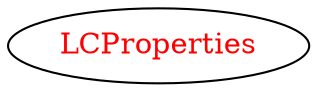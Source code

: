 digraph dependencyGraph {
 concentrate=true;
 ranksep="2.0";
 rankdir="LR"; 
 splines="ortho";
"LCProperties" [fontcolor="red"];
}